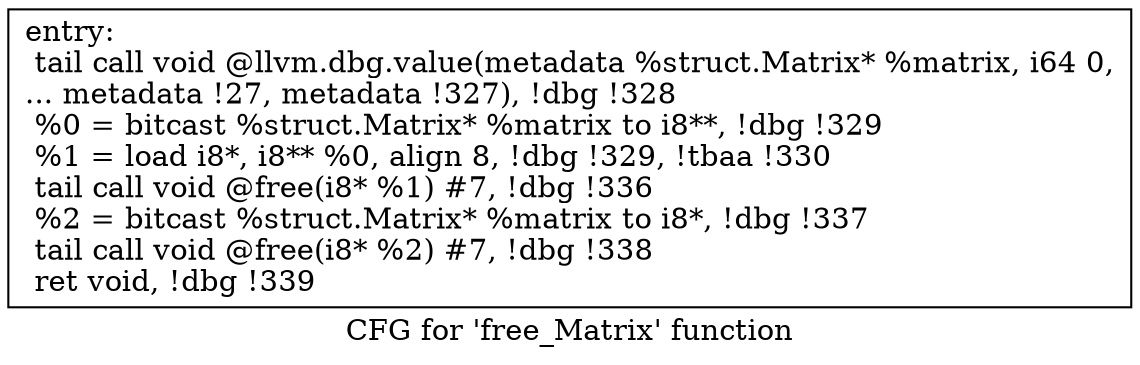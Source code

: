 digraph "CFG for 'free_Matrix' function" {
	label="CFG for 'free_Matrix' function";

	Node0x5217fb0 [shape=record,label="{entry:\l  tail call void @llvm.dbg.value(metadata %struct.Matrix* %matrix, i64 0,\l... metadata !27, metadata !327), !dbg !328\l  %0 = bitcast %struct.Matrix* %matrix to i8**, !dbg !329\l  %1 = load i8*, i8** %0, align 8, !dbg !329, !tbaa !330\l  tail call void @free(i8* %1) #7, !dbg !336\l  %2 = bitcast %struct.Matrix* %matrix to i8*, !dbg !337\l  tail call void @free(i8* %2) #7, !dbg !338\l  ret void, !dbg !339\l}"];
}
